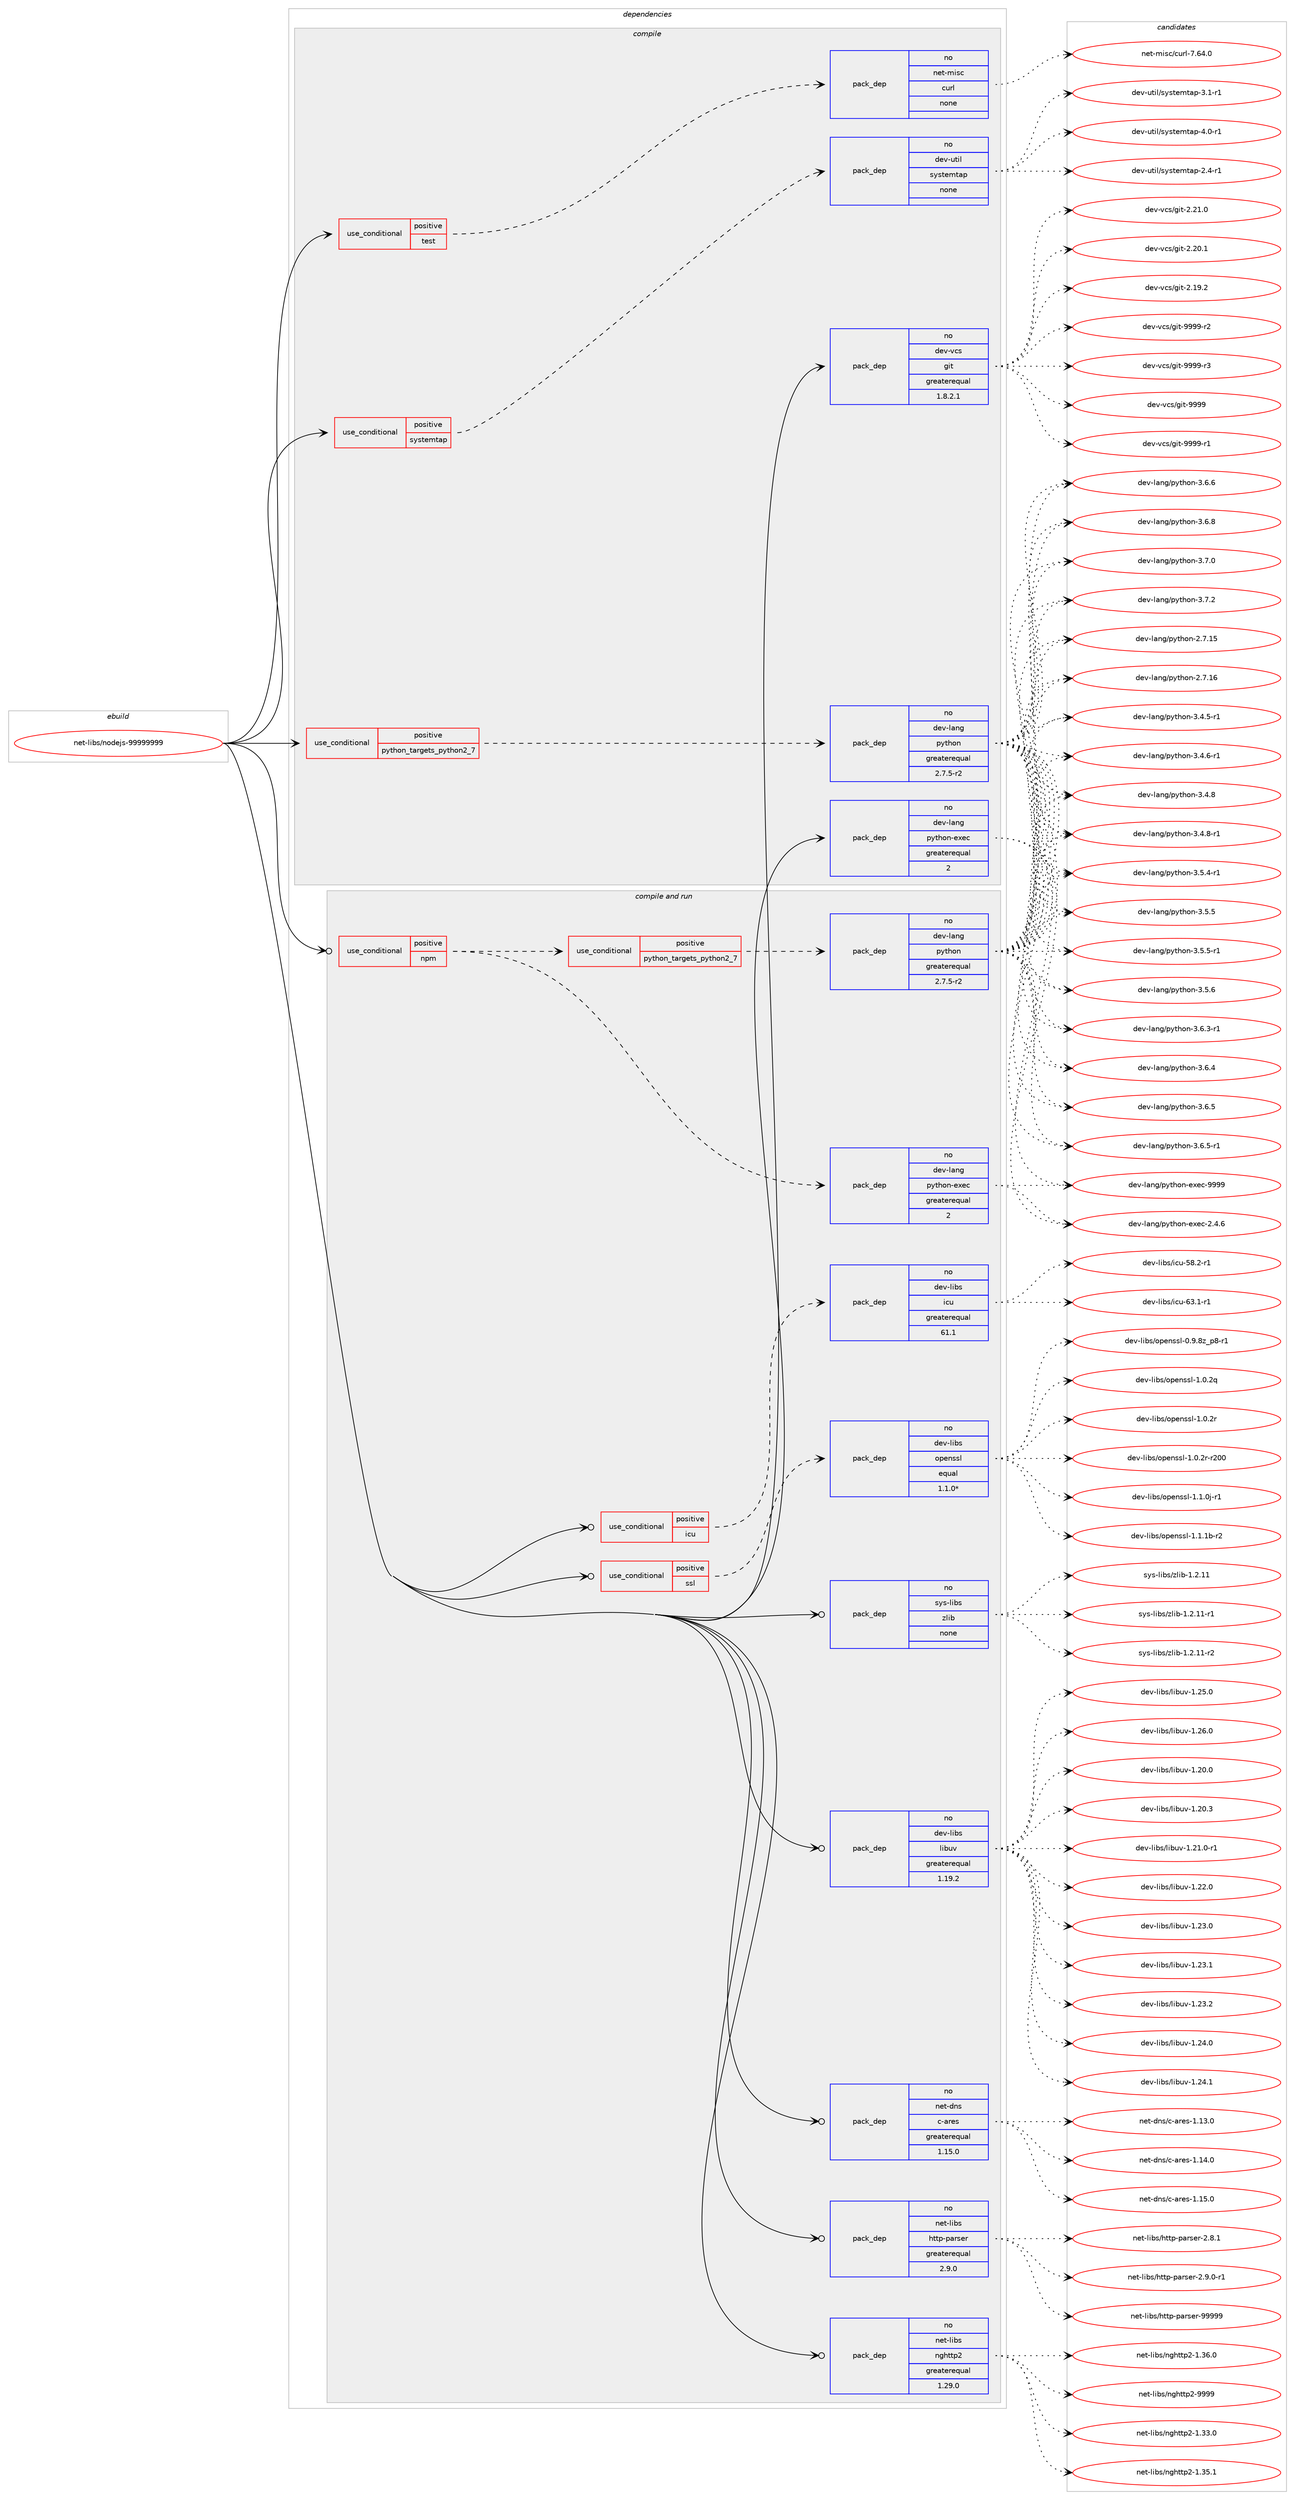 digraph prolog {

# *************
# Graph options
# *************

newrank=true;
concentrate=true;
compound=true;
graph [rankdir=LR,fontname=Helvetica,fontsize=10,ranksep=1.5];#, ranksep=2.5, nodesep=0.2];
edge  [arrowhead=vee];
node  [fontname=Helvetica,fontsize=10];

# **********
# The ebuild
# **********

subgraph cluster_leftcol {
color=gray;
rank=same;
label=<<i>ebuild</i>>;
id [label="net-libs/nodejs-99999999", color=red, width=4, href="../net-libs/nodejs-99999999.svg"];
}

# ****************
# The dependencies
# ****************

subgraph cluster_midcol {
color=gray;
label=<<i>dependencies</i>>;
subgraph cluster_compile {
fillcolor="#eeeeee";
style=filled;
label=<<i>compile</i>>;
subgraph cond446665 {
dependency1661511 [label=<<TABLE BORDER="0" CELLBORDER="1" CELLSPACING="0" CELLPADDING="4"><TR><TD ROWSPAN="3" CELLPADDING="10">use_conditional</TD></TR><TR><TD>positive</TD></TR><TR><TD>python_targets_python2_7</TD></TR></TABLE>>, shape=none, color=red];
subgraph pack1187864 {
dependency1661512 [label=<<TABLE BORDER="0" CELLBORDER="1" CELLSPACING="0" CELLPADDING="4" WIDTH="220"><TR><TD ROWSPAN="6" CELLPADDING="30">pack_dep</TD></TR><TR><TD WIDTH="110">no</TD></TR><TR><TD>dev-lang</TD></TR><TR><TD>python</TD></TR><TR><TD>greaterequal</TD></TR><TR><TD>2.7.5-r2</TD></TR></TABLE>>, shape=none, color=blue];
}
dependency1661511:e -> dependency1661512:w [weight=20,style="dashed",arrowhead="vee"];
}
id:e -> dependency1661511:w [weight=20,style="solid",arrowhead="vee"];
subgraph cond446666 {
dependency1661513 [label=<<TABLE BORDER="0" CELLBORDER="1" CELLSPACING="0" CELLPADDING="4"><TR><TD ROWSPAN="3" CELLPADDING="10">use_conditional</TD></TR><TR><TD>positive</TD></TR><TR><TD>systemtap</TD></TR></TABLE>>, shape=none, color=red];
subgraph pack1187865 {
dependency1661514 [label=<<TABLE BORDER="0" CELLBORDER="1" CELLSPACING="0" CELLPADDING="4" WIDTH="220"><TR><TD ROWSPAN="6" CELLPADDING="30">pack_dep</TD></TR><TR><TD WIDTH="110">no</TD></TR><TR><TD>dev-util</TD></TR><TR><TD>systemtap</TD></TR><TR><TD>none</TD></TR><TR><TD></TD></TR></TABLE>>, shape=none, color=blue];
}
dependency1661513:e -> dependency1661514:w [weight=20,style="dashed",arrowhead="vee"];
}
id:e -> dependency1661513:w [weight=20,style="solid",arrowhead="vee"];
subgraph cond446667 {
dependency1661515 [label=<<TABLE BORDER="0" CELLBORDER="1" CELLSPACING="0" CELLPADDING="4"><TR><TD ROWSPAN="3" CELLPADDING="10">use_conditional</TD></TR><TR><TD>positive</TD></TR><TR><TD>test</TD></TR></TABLE>>, shape=none, color=red];
subgraph pack1187866 {
dependency1661516 [label=<<TABLE BORDER="0" CELLBORDER="1" CELLSPACING="0" CELLPADDING="4" WIDTH="220"><TR><TD ROWSPAN="6" CELLPADDING="30">pack_dep</TD></TR><TR><TD WIDTH="110">no</TD></TR><TR><TD>net-misc</TD></TR><TR><TD>curl</TD></TR><TR><TD>none</TD></TR><TR><TD></TD></TR></TABLE>>, shape=none, color=blue];
}
dependency1661515:e -> dependency1661516:w [weight=20,style="dashed",arrowhead="vee"];
}
id:e -> dependency1661515:w [weight=20,style="solid",arrowhead="vee"];
subgraph pack1187867 {
dependency1661517 [label=<<TABLE BORDER="0" CELLBORDER="1" CELLSPACING="0" CELLPADDING="4" WIDTH="220"><TR><TD ROWSPAN="6" CELLPADDING="30">pack_dep</TD></TR><TR><TD WIDTH="110">no</TD></TR><TR><TD>dev-lang</TD></TR><TR><TD>python-exec</TD></TR><TR><TD>greaterequal</TD></TR><TR><TD>2</TD></TR></TABLE>>, shape=none, color=blue];
}
id:e -> dependency1661517:w [weight=20,style="solid",arrowhead="vee"];
subgraph pack1187868 {
dependency1661518 [label=<<TABLE BORDER="0" CELLBORDER="1" CELLSPACING="0" CELLPADDING="4" WIDTH="220"><TR><TD ROWSPAN="6" CELLPADDING="30">pack_dep</TD></TR><TR><TD WIDTH="110">no</TD></TR><TR><TD>dev-vcs</TD></TR><TR><TD>git</TD></TR><TR><TD>greaterequal</TD></TR><TR><TD>1.8.2.1</TD></TR></TABLE>>, shape=none, color=blue];
}
id:e -> dependency1661518:w [weight=20,style="solid",arrowhead="vee"];
}
subgraph cluster_compileandrun {
fillcolor="#eeeeee";
style=filled;
label=<<i>compile and run</i>>;
subgraph cond446668 {
dependency1661519 [label=<<TABLE BORDER="0" CELLBORDER="1" CELLSPACING="0" CELLPADDING="4"><TR><TD ROWSPAN="3" CELLPADDING="10">use_conditional</TD></TR><TR><TD>positive</TD></TR><TR><TD>icu</TD></TR></TABLE>>, shape=none, color=red];
subgraph pack1187869 {
dependency1661520 [label=<<TABLE BORDER="0" CELLBORDER="1" CELLSPACING="0" CELLPADDING="4" WIDTH="220"><TR><TD ROWSPAN="6" CELLPADDING="30">pack_dep</TD></TR><TR><TD WIDTH="110">no</TD></TR><TR><TD>dev-libs</TD></TR><TR><TD>icu</TD></TR><TR><TD>greaterequal</TD></TR><TR><TD>61.1</TD></TR></TABLE>>, shape=none, color=blue];
}
dependency1661519:e -> dependency1661520:w [weight=20,style="dashed",arrowhead="vee"];
}
id:e -> dependency1661519:w [weight=20,style="solid",arrowhead="odotvee"];
subgraph cond446669 {
dependency1661521 [label=<<TABLE BORDER="0" CELLBORDER="1" CELLSPACING="0" CELLPADDING="4"><TR><TD ROWSPAN="3" CELLPADDING="10">use_conditional</TD></TR><TR><TD>positive</TD></TR><TR><TD>npm</TD></TR></TABLE>>, shape=none, color=red];
subgraph cond446670 {
dependency1661522 [label=<<TABLE BORDER="0" CELLBORDER="1" CELLSPACING="0" CELLPADDING="4"><TR><TD ROWSPAN="3" CELLPADDING="10">use_conditional</TD></TR><TR><TD>positive</TD></TR><TR><TD>python_targets_python2_7</TD></TR></TABLE>>, shape=none, color=red];
subgraph pack1187870 {
dependency1661523 [label=<<TABLE BORDER="0" CELLBORDER="1" CELLSPACING="0" CELLPADDING="4" WIDTH="220"><TR><TD ROWSPAN="6" CELLPADDING="30">pack_dep</TD></TR><TR><TD WIDTH="110">no</TD></TR><TR><TD>dev-lang</TD></TR><TR><TD>python</TD></TR><TR><TD>greaterequal</TD></TR><TR><TD>2.7.5-r2</TD></TR></TABLE>>, shape=none, color=blue];
}
dependency1661522:e -> dependency1661523:w [weight=20,style="dashed",arrowhead="vee"];
}
dependency1661521:e -> dependency1661522:w [weight=20,style="dashed",arrowhead="vee"];
subgraph pack1187871 {
dependency1661524 [label=<<TABLE BORDER="0" CELLBORDER="1" CELLSPACING="0" CELLPADDING="4" WIDTH="220"><TR><TD ROWSPAN="6" CELLPADDING="30">pack_dep</TD></TR><TR><TD WIDTH="110">no</TD></TR><TR><TD>dev-lang</TD></TR><TR><TD>python-exec</TD></TR><TR><TD>greaterequal</TD></TR><TR><TD>2</TD></TR></TABLE>>, shape=none, color=blue];
}
dependency1661521:e -> dependency1661524:w [weight=20,style="dashed",arrowhead="vee"];
}
id:e -> dependency1661521:w [weight=20,style="solid",arrowhead="odotvee"];
subgraph cond446671 {
dependency1661525 [label=<<TABLE BORDER="0" CELLBORDER="1" CELLSPACING="0" CELLPADDING="4"><TR><TD ROWSPAN="3" CELLPADDING="10">use_conditional</TD></TR><TR><TD>positive</TD></TR><TR><TD>ssl</TD></TR></TABLE>>, shape=none, color=red];
subgraph pack1187872 {
dependency1661526 [label=<<TABLE BORDER="0" CELLBORDER="1" CELLSPACING="0" CELLPADDING="4" WIDTH="220"><TR><TD ROWSPAN="6" CELLPADDING="30">pack_dep</TD></TR><TR><TD WIDTH="110">no</TD></TR><TR><TD>dev-libs</TD></TR><TR><TD>openssl</TD></TR><TR><TD>equal</TD></TR><TR><TD>1.1.0*</TD></TR></TABLE>>, shape=none, color=blue];
}
dependency1661525:e -> dependency1661526:w [weight=20,style="dashed",arrowhead="vee"];
}
id:e -> dependency1661525:w [weight=20,style="solid",arrowhead="odotvee"];
subgraph pack1187873 {
dependency1661527 [label=<<TABLE BORDER="0" CELLBORDER="1" CELLSPACING="0" CELLPADDING="4" WIDTH="220"><TR><TD ROWSPAN="6" CELLPADDING="30">pack_dep</TD></TR><TR><TD WIDTH="110">no</TD></TR><TR><TD>dev-libs</TD></TR><TR><TD>libuv</TD></TR><TR><TD>greaterequal</TD></TR><TR><TD>1.19.2</TD></TR></TABLE>>, shape=none, color=blue];
}
id:e -> dependency1661527:w [weight=20,style="solid",arrowhead="odotvee"];
subgraph pack1187874 {
dependency1661528 [label=<<TABLE BORDER="0" CELLBORDER="1" CELLSPACING="0" CELLPADDING="4" WIDTH="220"><TR><TD ROWSPAN="6" CELLPADDING="30">pack_dep</TD></TR><TR><TD WIDTH="110">no</TD></TR><TR><TD>net-dns</TD></TR><TR><TD>c-ares</TD></TR><TR><TD>greaterequal</TD></TR><TR><TD>1.15.0</TD></TR></TABLE>>, shape=none, color=blue];
}
id:e -> dependency1661528:w [weight=20,style="solid",arrowhead="odotvee"];
subgraph pack1187875 {
dependency1661529 [label=<<TABLE BORDER="0" CELLBORDER="1" CELLSPACING="0" CELLPADDING="4" WIDTH="220"><TR><TD ROWSPAN="6" CELLPADDING="30">pack_dep</TD></TR><TR><TD WIDTH="110">no</TD></TR><TR><TD>net-libs</TD></TR><TR><TD>http-parser</TD></TR><TR><TD>greaterequal</TD></TR><TR><TD>2.9.0</TD></TR></TABLE>>, shape=none, color=blue];
}
id:e -> dependency1661529:w [weight=20,style="solid",arrowhead="odotvee"];
subgraph pack1187876 {
dependency1661530 [label=<<TABLE BORDER="0" CELLBORDER="1" CELLSPACING="0" CELLPADDING="4" WIDTH="220"><TR><TD ROWSPAN="6" CELLPADDING="30">pack_dep</TD></TR><TR><TD WIDTH="110">no</TD></TR><TR><TD>net-libs</TD></TR><TR><TD>nghttp2</TD></TR><TR><TD>greaterequal</TD></TR><TR><TD>1.29.0</TD></TR></TABLE>>, shape=none, color=blue];
}
id:e -> dependency1661530:w [weight=20,style="solid",arrowhead="odotvee"];
subgraph pack1187877 {
dependency1661531 [label=<<TABLE BORDER="0" CELLBORDER="1" CELLSPACING="0" CELLPADDING="4" WIDTH="220"><TR><TD ROWSPAN="6" CELLPADDING="30">pack_dep</TD></TR><TR><TD WIDTH="110">no</TD></TR><TR><TD>sys-libs</TD></TR><TR><TD>zlib</TD></TR><TR><TD>none</TD></TR><TR><TD></TD></TR></TABLE>>, shape=none, color=blue];
}
id:e -> dependency1661531:w [weight=20,style="solid",arrowhead="odotvee"];
}
subgraph cluster_run {
fillcolor="#eeeeee";
style=filled;
label=<<i>run</i>>;
}
}

# **************
# The candidates
# **************

subgraph cluster_choices {
rank=same;
color=gray;
label=<<i>candidates</i>>;

subgraph choice1187864 {
color=black;
nodesep=1;
choice10010111845108971101034711212111610411111045504655464953 [label="dev-lang/python-2.7.15", color=red, width=4,href="../dev-lang/python-2.7.15.svg"];
choice10010111845108971101034711212111610411111045504655464954 [label="dev-lang/python-2.7.16", color=red, width=4,href="../dev-lang/python-2.7.16.svg"];
choice1001011184510897110103471121211161041111104551465246534511449 [label="dev-lang/python-3.4.5-r1", color=red, width=4,href="../dev-lang/python-3.4.5-r1.svg"];
choice1001011184510897110103471121211161041111104551465246544511449 [label="dev-lang/python-3.4.6-r1", color=red, width=4,href="../dev-lang/python-3.4.6-r1.svg"];
choice100101118451089711010347112121116104111110455146524656 [label="dev-lang/python-3.4.8", color=red, width=4,href="../dev-lang/python-3.4.8.svg"];
choice1001011184510897110103471121211161041111104551465246564511449 [label="dev-lang/python-3.4.8-r1", color=red, width=4,href="../dev-lang/python-3.4.8-r1.svg"];
choice1001011184510897110103471121211161041111104551465346524511449 [label="dev-lang/python-3.5.4-r1", color=red, width=4,href="../dev-lang/python-3.5.4-r1.svg"];
choice100101118451089711010347112121116104111110455146534653 [label="dev-lang/python-3.5.5", color=red, width=4,href="../dev-lang/python-3.5.5.svg"];
choice1001011184510897110103471121211161041111104551465346534511449 [label="dev-lang/python-3.5.5-r1", color=red, width=4,href="../dev-lang/python-3.5.5-r1.svg"];
choice100101118451089711010347112121116104111110455146534654 [label="dev-lang/python-3.5.6", color=red, width=4,href="../dev-lang/python-3.5.6.svg"];
choice1001011184510897110103471121211161041111104551465446514511449 [label="dev-lang/python-3.6.3-r1", color=red, width=4,href="../dev-lang/python-3.6.3-r1.svg"];
choice100101118451089711010347112121116104111110455146544652 [label="dev-lang/python-3.6.4", color=red, width=4,href="../dev-lang/python-3.6.4.svg"];
choice100101118451089711010347112121116104111110455146544653 [label="dev-lang/python-3.6.5", color=red, width=4,href="../dev-lang/python-3.6.5.svg"];
choice1001011184510897110103471121211161041111104551465446534511449 [label="dev-lang/python-3.6.5-r1", color=red, width=4,href="../dev-lang/python-3.6.5-r1.svg"];
choice100101118451089711010347112121116104111110455146544654 [label="dev-lang/python-3.6.6", color=red, width=4,href="../dev-lang/python-3.6.6.svg"];
choice100101118451089711010347112121116104111110455146544656 [label="dev-lang/python-3.6.8", color=red, width=4,href="../dev-lang/python-3.6.8.svg"];
choice100101118451089711010347112121116104111110455146554648 [label="dev-lang/python-3.7.0", color=red, width=4,href="../dev-lang/python-3.7.0.svg"];
choice100101118451089711010347112121116104111110455146554650 [label="dev-lang/python-3.7.2", color=red, width=4,href="../dev-lang/python-3.7.2.svg"];
dependency1661512:e -> choice10010111845108971101034711212111610411111045504655464953:w [style=dotted,weight="100"];
dependency1661512:e -> choice10010111845108971101034711212111610411111045504655464954:w [style=dotted,weight="100"];
dependency1661512:e -> choice1001011184510897110103471121211161041111104551465246534511449:w [style=dotted,weight="100"];
dependency1661512:e -> choice1001011184510897110103471121211161041111104551465246544511449:w [style=dotted,weight="100"];
dependency1661512:e -> choice100101118451089711010347112121116104111110455146524656:w [style=dotted,weight="100"];
dependency1661512:e -> choice1001011184510897110103471121211161041111104551465246564511449:w [style=dotted,weight="100"];
dependency1661512:e -> choice1001011184510897110103471121211161041111104551465346524511449:w [style=dotted,weight="100"];
dependency1661512:e -> choice100101118451089711010347112121116104111110455146534653:w [style=dotted,weight="100"];
dependency1661512:e -> choice1001011184510897110103471121211161041111104551465346534511449:w [style=dotted,weight="100"];
dependency1661512:e -> choice100101118451089711010347112121116104111110455146534654:w [style=dotted,weight="100"];
dependency1661512:e -> choice1001011184510897110103471121211161041111104551465446514511449:w [style=dotted,weight="100"];
dependency1661512:e -> choice100101118451089711010347112121116104111110455146544652:w [style=dotted,weight="100"];
dependency1661512:e -> choice100101118451089711010347112121116104111110455146544653:w [style=dotted,weight="100"];
dependency1661512:e -> choice1001011184510897110103471121211161041111104551465446534511449:w [style=dotted,weight="100"];
dependency1661512:e -> choice100101118451089711010347112121116104111110455146544654:w [style=dotted,weight="100"];
dependency1661512:e -> choice100101118451089711010347112121116104111110455146544656:w [style=dotted,weight="100"];
dependency1661512:e -> choice100101118451089711010347112121116104111110455146554648:w [style=dotted,weight="100"];
dependency1661512:e -> choice100101118451089711010347112121116104111110455146554650:w [style=dotted,weight="100"];
}
subgraph choice1187865 {
color=black;
nodesep=1;
choice100101118451171161051084711512111511610110911697112455046524511449 [label="dev-util/systemtap-2.4-r1", color=red, width=4,href="../dev-util/systemtap-2.4-r1.svg"];
choice100101118451171161051084711512111511610110911697112455146494511449 [label="dev-util/systemtap-3.1-r1", color=red, width=4,href="../dev-util/systemtap-3.1-r1.svg"];
choice100101118451171161051084711512111511610110911697112455246484511449 [label="dev-util/systemtap-4.0-r1", color=red, width=4,href="../dev-util/systemtap-4.0-r1.svg"];
dependency1661514:e -> choice100101118451171161051084711512111511610110911697112455046524511449:w [style=dotted,weight="100"];
dependency1661514:e -> choice100101118451171161051084711512111511610110911697112455146494511449:w [style=dotted,weight="100"];
dependency1661514:e -> choice100101118451171161051084711512111511610110911697112455246484511449:w [style=dotted,weight="100"];
}
subgraph choice1187866 {
color=black;
nodesep=1;
choice1101011164510910511599479911711410845554654524648 [label="net-misc/curl-7.64.0", color=red, width=4,href="../net-misc/curl-7.64.0.svg"];
dependency1661516:e -> choice1101011164510910511599479911711410845554654524648:w [style=dotted,weight="100"];
}
subgraph choice1187867 {
color=black;
nodesep=1;
choice1001011184510897110103471121211161041111104510112010199455046524654 [label="dev-lang/python-exec-2.4.6", color=red, width=4,href="../dev-lang/python-exec-2.4.6.svg"];
choice10010111845108971101034711212111610411111045101120101994557575757 [label="dev-lang/python-exec-9999", color=red, width=4,href="../dev-lang/python-exec-9999.svg"];
dependency1661517:e -> choice1001011184510897110103471121211161041111104510112010199455046524654:w [style=dotted,weight="100"];
dependency1661517:e -> choice10010111845108971101034711212111610411111045101120101994557575757:w [style=dotted,weight="100"];
}
subgraph choice1187868 {
color=black;
nodesep=1;
choice10010111845118991154710310511645504649574650 [label="dev-vcs/git-2.19.2", color=red, width=4,href="../dev-vcs/git-2.19.2.svg"];
choice10010111845118991154710310511645504650484649 [label="dev-vcs/git-2.20.1", color=red, width=4,href="../dev-vcs/git-2.20.1.svg"];
choice10010111845118991154710310511645504650494648 [label="dev-vcs/git-2.21.0", color=red, width=4,href="../dev-vcs/git-2.21.0.svg"];
choice1001011184511899115471031051164557575757 [label="dev-vcs/git-9999", color=red, width=4,href="../dev-vcs/git-9999.svg"];
choice10010111845118991154710310511645575757574511449 [label="dev-vcs/git-9999-r1", color=red, width=4,href="../dev-vcs/git-9999-r1.svg"];
choice10010111845118991154710310511645575757574511450 [label="dev-vcs/git-9999-r2", color=red, width=4,href="../dev-vcs/git-9999-r2.svg"];
choice10010111845118991154710310511645575757574511451 [label="dev-vcs/git-9999-r3", color=red, width=4,href="../dev-vcs/git-9999-r3.svg"];
dependency1661518:e -> choice10010111845118991154710310511645504649574650:w [style=dotted,weight="100"];
dependency1661518:e -> choice10010111845118991154710310511645504650484649:w [style=dotted,weight="100"];
dependency1661518:e -> choice10010111845118991154710310511645504650494648:w [style=dotted,weight="100"];
dependency1661518:e -> choice1001011184511899115471031051164557575757:w [style=dotted,weight="100"];
dependency1661518:e -> choice10010111845118991154710310511645575757574511449:w [style=dotted,weight="100"];
dependency1661518:e -> choice10010111845118991154710310511645575757574511450:w [style=dotted,weight="100"];
dependency1661518:e -> choice10010111845118991154710310511645575757574511451:w [style=dotted,weight="100"];
}
subgraph choice1187869 {
color=black;
nodesep=1;
choice1001011184510810598115471059911745535646504511449 [label="dev-libs/icu-58.2-r1", color=red, width=4,href="../dev-libs/icu-58.2-r1.svg"];
choice1001011184510810598115471059911745545146494511449 [label="dev-libs/icu-63.1-r1", color=red, width=4,href="../dev-libs/icu-63.1-r1.svg"];
dependency1661520:e -> choice1001011184510810598115471059911745535646504511449:w [style=dotted,weight="100"];
dependency1661520:e -> choice1001011184510810598115471059911745545146494511449:w [style=dotted,weight="100"];
}
subgraph choice1187870 {
color=black;
nodesep=1;
choice10010111845108971101034711212111610411111045504655464953 [label="dev-lang/python-2.7.15", color=red, width=4,href="../dev-lang/python-2.7.15.svg"];
choice10010111845108971101034711212111610411111045504655464954 [label="dev-lang/python-2.7.16", color=red, width=4,href="../dev-lang/python-2.7.16.svg"];
choice1001011184510897110103471121211161041111104551465246534511449 [label="dev-lang/python-3.4.5-r1", color=red, width=4,href="../dev-lang/python-3.4.5-r1.svg"];
choice1001011184510897110103471121211161041111104551465246544511449 [label="dev-lang/python-3.4.6-r1", color=red, width=4,href="../dev-lang/python-3.4.6-r1.svg"];
choice100101118451089711010347112121116104111110455146524656 [label="dev-lang/python-3.4.8", color=red, width=4,href="../dev-lang/python-3.4.8.svg"];
choice1001011184510897110103471121211161041111104551465246564511449 [label="dev-lang/python-3.4.8-r1", color=red, width=4,href="../dev-lang/python-3.4.8-r1.svg"];
choice1001011184510897110103471121211161041111104551465346524511449 [label="dev-lang/python-3.5.4-r1", color=red, width=4,href="../dev-lang/python-3.5.4-r1.svg"];
choice100101118451089711010347112121116104111110455146534653 [label="dev-lang/python-3.5.5", color=red, width=4,href="../dev-lang/python-3.5.5.svg"];
choice1001011184510897110103471121211161041111104551465346534511449 [label="dev-lang/python-3.5.5-r1", color=red, width=4,href="../dev-lang/python-3.5.5-r1.svg"];
choice100101118451089711010347112121116104111110455146534654 [label="dev-lang/python-3.5.6", color=red, width=4,href="../dev-lang/python-3.5.6.svg"];
choice1001011184510897110103471121211161041111104551465446514511449 [label="dev-lang/python-3.6.3-r1", color=red, width=4,href="../dev-lang/python-3.6.3-r1.svg"];
choice100101118451089711010347112121116104111110455146544652 [label="dev-lang/python-3.6.4", color=red, width=4,href="../dev-lang/python-3.6.4.svg"];
choice100101118451089711010347112121116104111110455146544653 [label="dev-lang/python-3.6.5", color=red, width=4,href="../dev-lang/python-3.6.5.svg"];
choice1001011184510897110103471121211161041111104551465446534511449 [label="dev-lang/python-3.6.5-r1", color=red, width=4,href="../dev-lang/python-3.6.5-r1.svg"];
choice100101118451089711010347112121116104111110455146544654 [label="dev-lang/python-3.6.6", color=red, width=4,href="../dev-lang/python-3.6.6.svg"];
choice100101118451089711010347112121116104111110455146544656 [label="dev-lang/python-3.6.8", color=red, width=4,href="../dev-lang/python-3.6.8.svg"];
choice100101118451089711010347112121116104111110455146554648 [label="dev-lang/python-3.7.0", color=red, width=4,href="../dev-lang/python-3.7.0.svg"];
choice100101118451089711010347112121116104111110455146554650 [label="dev-lang/python-3.7.2", color=red, width=4,href="../dev-lang/python-3.7.2.svg"];
dependency1661523:e -> choice10010111845108971101034711212111610411111045504655464953:w [style=dotted,weight="100"];
dependency1661523:e -> choice10010111845108971101034711212111610411111045504655464954:w [style=dotted,weight="100"];
dependency1661523:e -> choice1001011184510897110103471121211161041111104551465246534511449:w [style=dotted,weight="100"];
dependency1661523:e -> choice1001011184510897110103471121211161041111104551465246544511449:w [style=dotted,weight="100"];
dependency1661523:e -> choice100101118451089711010347112121116104111110455146524656:w [style=dotted,weight="100"];
dependency1661523:e -> choice1001011184510897110103471121211161041111104551465246564511449:w [style=dotted,weight="100"];
dependency1661523:e -> choice1001011184510897110103471121211161041111104551465346524511449:w [style=dotted,weight="100"];
dependency1661523:e -> choice100101118451089711010347112121116104111110455146534653:w [style=dotted,weight="100"];
dependency1661523:e -> choice1001011184510897110103471121211161041111104551465346534511449:w [style=dotted,weight="100"];
dependency1661523:e -> choice100101118451089711010347112121116104111110455146534654:w [style=dotted,weight="100"];
dependency1661523:e -> choice1001011184510897110103471121211161041111104551465446514511449:w [style=dotted,weight="100"];
dependency1661523:e -> choice100101118451089711010347112121116104111110455146544652:w [style=dotted,weight="100"];
dependency1661523:e -> choice100101118451089711010347112121116104111110455146544653:w [style=dotted,weight="100"];
dependency1661523:e -> choice1001011184510897110103471121211161041111104551465446534511449:w [style=dotted,weight="100"];
dependency1661523:e -> choice100101118451089711010347112121116104111110455146544654:w [style=dotted,weight="100"];
dependency1661523:e -> choice100101118451089711010347112121116104111110455146544656:w [style=dotted,weight="100"];
dependency1661523:e -> choice100101118451089711010347112121116104111110455146554648:w [style=dotted,weight="100"];
dependency1661523:e -> choice100101118451089711010347112121116104111110455146554650:w [style=dotted,weight="100"];
}
subgraph choice1187871 {
color=black;
nodesep=1;
choice1001011184510897110103471121211161041111104510112010199455046524654 [label="dev-lang/python-exec-2.4.6", color=red, width=4,href="../dev-lang/python-exec-2.4.6.svg"];
choice10010111845108971101034711212111610411111045101120101994557575757 [label="dev-lang/python-exec-9999", color=red, width=4,href="../dev-lang/python-exec-9999.svg"];
dependency1661524:e -> choice1001011184510897110103471121211161041111104510112010199455046524654:w [style=dotted,weight="100"];
dependency1661524:e -> choice10010111845108971101034711212111610411111045101120101994557575757:w [style=dotted,weight="100"];
}
subgraph choice1187872 {
color=black;
nodesep=1;
choice10010111845108105981154711111210111011511510845484657465612295112564511449 [label="dev-libs/openssl-0.9.8z_p8-r1", color=red, width=4,href="../dev-libs/openssl-0.9.8z_p8-r1.svg"];
choice100101118451081059811547111112101110115115108454946484650113 [label="dev-libs/openssl-1.0.2q", color=red, width=4,href="../dev-libs/openssl-1.0.2q.svg"];
choice100101118451081059811547111112101110115115108454946484650114 [label="dev-libs/openssl-1.0.2r", color=red, width=4,href="../dev-libs/openssl-1.0.2r.svg"];
choice10010111845108105981154711111210111011511510845494648465011445114504848 [label="dev-libs/openssl-1.0.2r-r200", color=red, width=4,href="../dev-libs/openssl-1.0.2r-r200.svg"];
choice1001011184510810598115471111121011101151151084549464946481064511449 [label="dev-libs/openssl-1.1.0j-r1", color=red, width=4,href="../dev-libs/openssl-1.1.0j-r1.svg"];
choice100101118451081059811547111112101110115115108454946494649984511450 [label="dev-libs/openssl-1.1.1b-r2", color=red, width=4,href="../dev-libs/openssl-1.1.1b-r2.svg"];
dependency1661526:e -> choice10010111845108105981154711111210111011511510845484657465612295112564511449:w [style=dotted,weight="100"];
dependency1661526:e -> choice100101118451081059811547111112101110115115108454946484650113:w [style=dotted,weight="100"];
dependency1661526:e -> choice100101118451081059811547111112101110115115108454946484650114:w [style=dotted,weight="100"];
dependency1661526:e -> choice10010111845108105981154711111210111011511510845494648465011445114504848:w [style=dotted,weight="100"];
dependency1661526:e -> choice1001011184510810598115471111121011101151151084549464946481064511449:w [style=dotted,weight="100"];
dependency1661526:e -> choice100101118451081059811547111112101110115115108454946494649984511450:w [style=dotted,weight="100"];
}
subgraph choice1187873 {
color=black;
nodesep=1;
choice1001011184510810598115471081059811711845494650484648 [label="dev-libs/libuv-1.20.0", color=red, width=4,href="../dev-libs/libuv-1.20.0.svg"];
choice1001011184510810598115471081059811711845494650484651 [label="dev-libs/libuv-1.20.3", color=red, width=4,href="../dev-libs/libuv-1.20.3.svg"];
choice10010111845108105981154710810598117118454946504946484511449 [label="dev-libs/libuv-1.21.0-r1", color=red, width=4,href="../dev-libs/libuv-1.21.0-r1.svg"];
choice1001011184510810598115471081059811711845494650504648 [label="dev-libs/libuv-1.22.0", color=red, width=4,href="../dev-libs/libuv-1.22.0.svg"];
choice1001011184510810598115471081059811711845494650514648 [label="dev-libs/libuv-1.23.0", color=red, width=4,href="../dev-libs/libuv-1.23.0.svg"];
choice1001011184510810598115471081059811711845494650514649 [label="dev-libs/libuv-1.23.1", color=red, width=4,href="../dev-libs/libuv-1.23.1.svg"];
choice1001011184510810598115471081059811711845494650514650 [label="dev-libs/libuv-1.23.2", color=red, width=4,href="../dev-libs/libuv-1.23.2.svg"];
choice1001011184510810598115471081059811711845494650524648 [label="dev-libs/libuv-1.24.0", color=red, width=4,href="../dev-libs/libuv-1.24.0.svg"];
choice1001011184510810598115471081059811711845494650524649 [label="dev-libs/libuv-1.24.1", color=red, width=4,href="../dev-libs/libuv-1.24.1.svg"];
choice1001011184510810598115471081059811711845494650534648 [label="dev-libs/libuv-1.25.0", color=red, width=4,href="../dev-libs/libuv-1.25.0.svg"];
choice1001011184510810598115471081059811711845494650544648 [label="dev-libs/libuv-1.26.0", color=red, width=4,href="../dev-libs/libuv-1.26.0.svg"];
dependency1661527:e -> choice1001011184510810598115471081059811711845494650484648:w [style=dotted,weight="100"];
dependency1661527:e -> choice1001011184510810598115471081059811711845494650484651:w [style=dotted,weight="100"];
dependency1661527:e -> choice10010111845108105981154710810598117118454946504946484511449:w [style=dotted,weight="100"];
dependency1661527:e -> choice1001011184510810598115471081059811711845494650504648:w [style=dotted,weight="100"];
dependency1661527:e -> choice1001011184510810598115471081059811711845494650514648:w [style=dotted,weight="100"];
dependency1661527:e -> choice1001011184510810598115471081059811711845494650514649:w [style=dotted,weight="100"];
dependency1661527:e -> choice1001011184510810598115471081059811711845494650514650:w [style=dotted,weight="100"];
dependency1661527:e -> choice1001011184510810598115471081059811711845494650524648:w [style=dotted,weight="100"];
dependency1661527:e -> choice1001011184510810598115471081059811711845494650524649:w [style=dotted,weight="100"];
dependency1661527:e -> choice1001011184510810598115471081059811711845494650534648:w [style=dotted,weight="100"];
dependency1661527:e -> choice1001011184510810598115471081059811711845494650544648:w [style=dotted,weight="100"];
}
subgraph choice1187874 {
color=black;
nodesep=1;
choice110101116451001101154799459711410111545494649514648 [label="net-dns/c-ares-1.13.0", color=red, width=4,href="../net-dns/c-ares-1.13.0.svg"];
choice110101116451001101154799459711410111545494649524648 [label="net-dns/c-ares-1.14.0", color=red, width=4,href="../net-dns/c-ares-1.14.0.svg"];
choice110101116451001101154799459711410111545494649534648 [label="net-dns/c-ares-1.15.0", color=red, width=4,href="../net-dns/c-ares-1.15.0.svg"];
dependency1661528:e -> choice110101116451001101154799459711410111545494649514648:w [style=dotted,weight="100"];
dependency1661528:e -> choice110101116451001101154799459711410111545494649524648:w [style=dotted,weight="100"];
dependency1661528:e -> choice110101116451001101154799459711410111545494649534648:w [style=dotted,weight="100"];
}
subgraph choice1187875 {
color=black;
nodesep=1;
choice1101011164510810598115471041161161124511297114115101114455046564649 [label="net-libs/http-parser-2.8.1", color=red, width=4,href="../net-libs/http-parser-2.8.1.svg"];
choice11010111645108105981154710411611611245112971141151011144550465746484511449 [label="net-libs/http-parser-2.9.0-r1", color=red, width=4,href="../net-libs/http-parser-2.9.0-r1.svg"];
choice1101011164510810598115471041161161124511297114115101114455757575757 [label="net-libs/http-parser-99999", color=red, width=4,href="../net-libs/http-parser-99999.svg"];
dependency1661529:e -> choice1101011164510810598115471041161161124511297114115101114455046564649:w [style=dotted,weight="100"];
dependency1661529:e -> choice11010111645108105981154710411611611245112971141151011144550465746484511449:w [style=dotted,weight="100"];
dependency1661529:e -> choice1101011164510810598115471041161161124511297114115101114455757575757:w [style=dotted,weight="100"];
}
subgraph choice1187876 {
color=black;
nodesep=1;
choice1101011164510810598115471101031041161161125045494651514648 [label="net-libs/nghttp2-1.33.0", color=red, width=4,href="../net-libs/nghttp2-1.33.0.svg"];
choice1101011164510810598115471101031041161161125045494651534649 [label="net-libs/nghttp2-1.35.1", color=red, width=4,href="../net-libs/nghttp2-1.35.1.svg"];
choice1101011164510810598115471101031041161161125045494651544648 [label="net-libs/nghttp2-1.36.0", color=red, width=4,href="../net-libs/nghttp2-1.36.0.svg"];
choice110101116451081059811547110103104116116112504557575757 [label="net-libs/nghttp2-9999", color=red, width=4,href="../net-libs/nghttp2-9999.svg"];
dependency1661530:e -> choice1101011164510810598115471101031041161161125045494651514648:w [style=dotted,weight="100"];
dependency1661530:e -> choice1101011164510810598115471101031041161161125045494651534649:w [style=dotted,weight="100"];
dependency1661530:e -> choice1101011164510810598115471101031041161161125045494651544648:w [style=dotted,weight="100"];
dependency1661530:e -> choice110101116451081059811547110103104116116112504557575757:w [style=dotted,weight="100"];
}
subgraph choice1187877 {
color=black;
nodesep=1;
choice1151211154510810598115471221081059845494650464949 [label="sys-libs/zlib-1.2.11", color=red, width=4,href="../sys-libs/zlib-1.2.11.svg"];
choice11512111545108105981154712210810598454946504649494511449 [label="sys-libs/zlib-1.2.11-r1", color=red, width=4,href="../sys-libs/zlib-1.2.11-r1.svg"];
choice11512111545108105981154712210810598454946504649494511450 [label="sys-libs/zlib-1.2.11-r2", color=red, width=4,href="../sys-libs/zlib-1.2.11-r2.svg"];
dependency1661531:e -> choice1151211154510810598115471221081059845494650464949:w [style=dotted,weight="100"];
dependency1661531:e -> choice11512111545108105981154712210810598454946504649494511449:w [style=dotted,weight="100"];
dependency1661531:e -> choice11512111545108105981154712210810598454946504649494511450:w [style=dotted,weight="100"];
}
}

}
